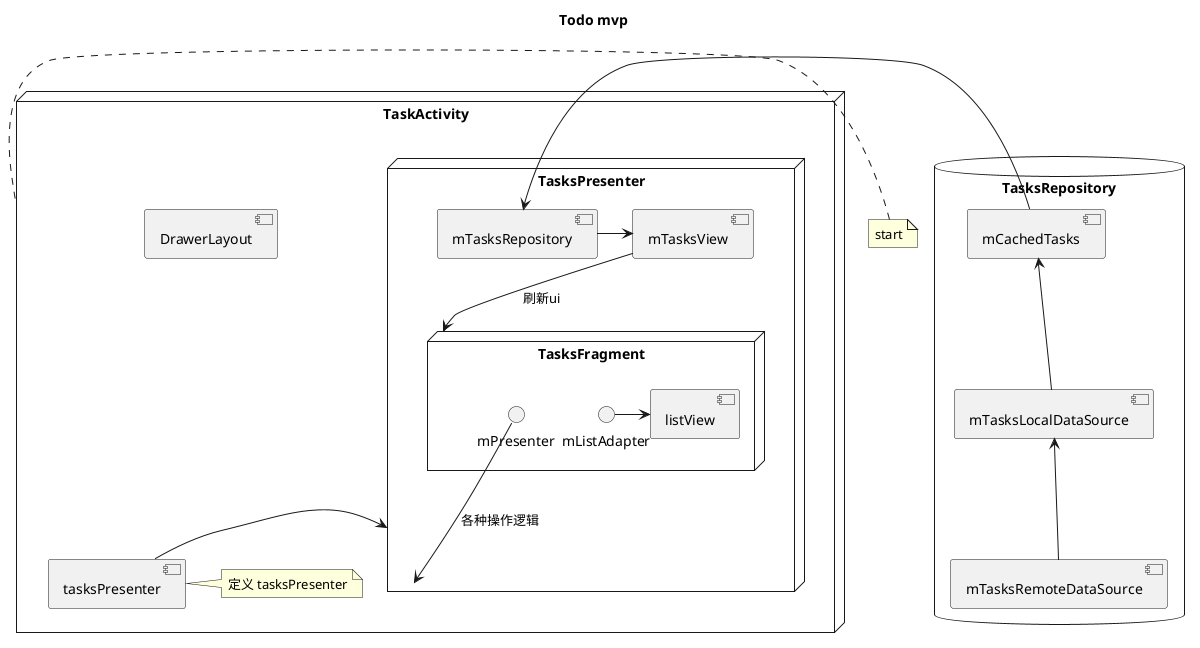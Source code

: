 package
node
folder
frame
cloud
database

@startuml
title Todo mvp
node "TaskActivity" {
  [DrawerLayout]
  [tasksPresenter] -> TasksPresenter
  note right of tasksPresenter:  定义 tasksPresenter
}

note left of TaskActivity: start

node "TasksPresenter" {
    [mTasksView] --> TasksFragment: 刷新ui
    [mTasksRepository]
    [mTasksRepository] -> [mTasksView]
}


node "TasksFragment" {
    mListAdapter -> [listView]
    mPresenter --> TasksPresenter : 各种操作逻辑
}

database "TasksRepository" {
    [mCachedTasks]
    [mTasksLocalDataSource]
    [mTasksRemoteDataSource]
}

mTasksRepository <- mCachedTasks
mCachedTasks <-- mTasksLocalDataSource
mTasksLocalDataSource <-- mTasksRemoteDataSource


































@enduml